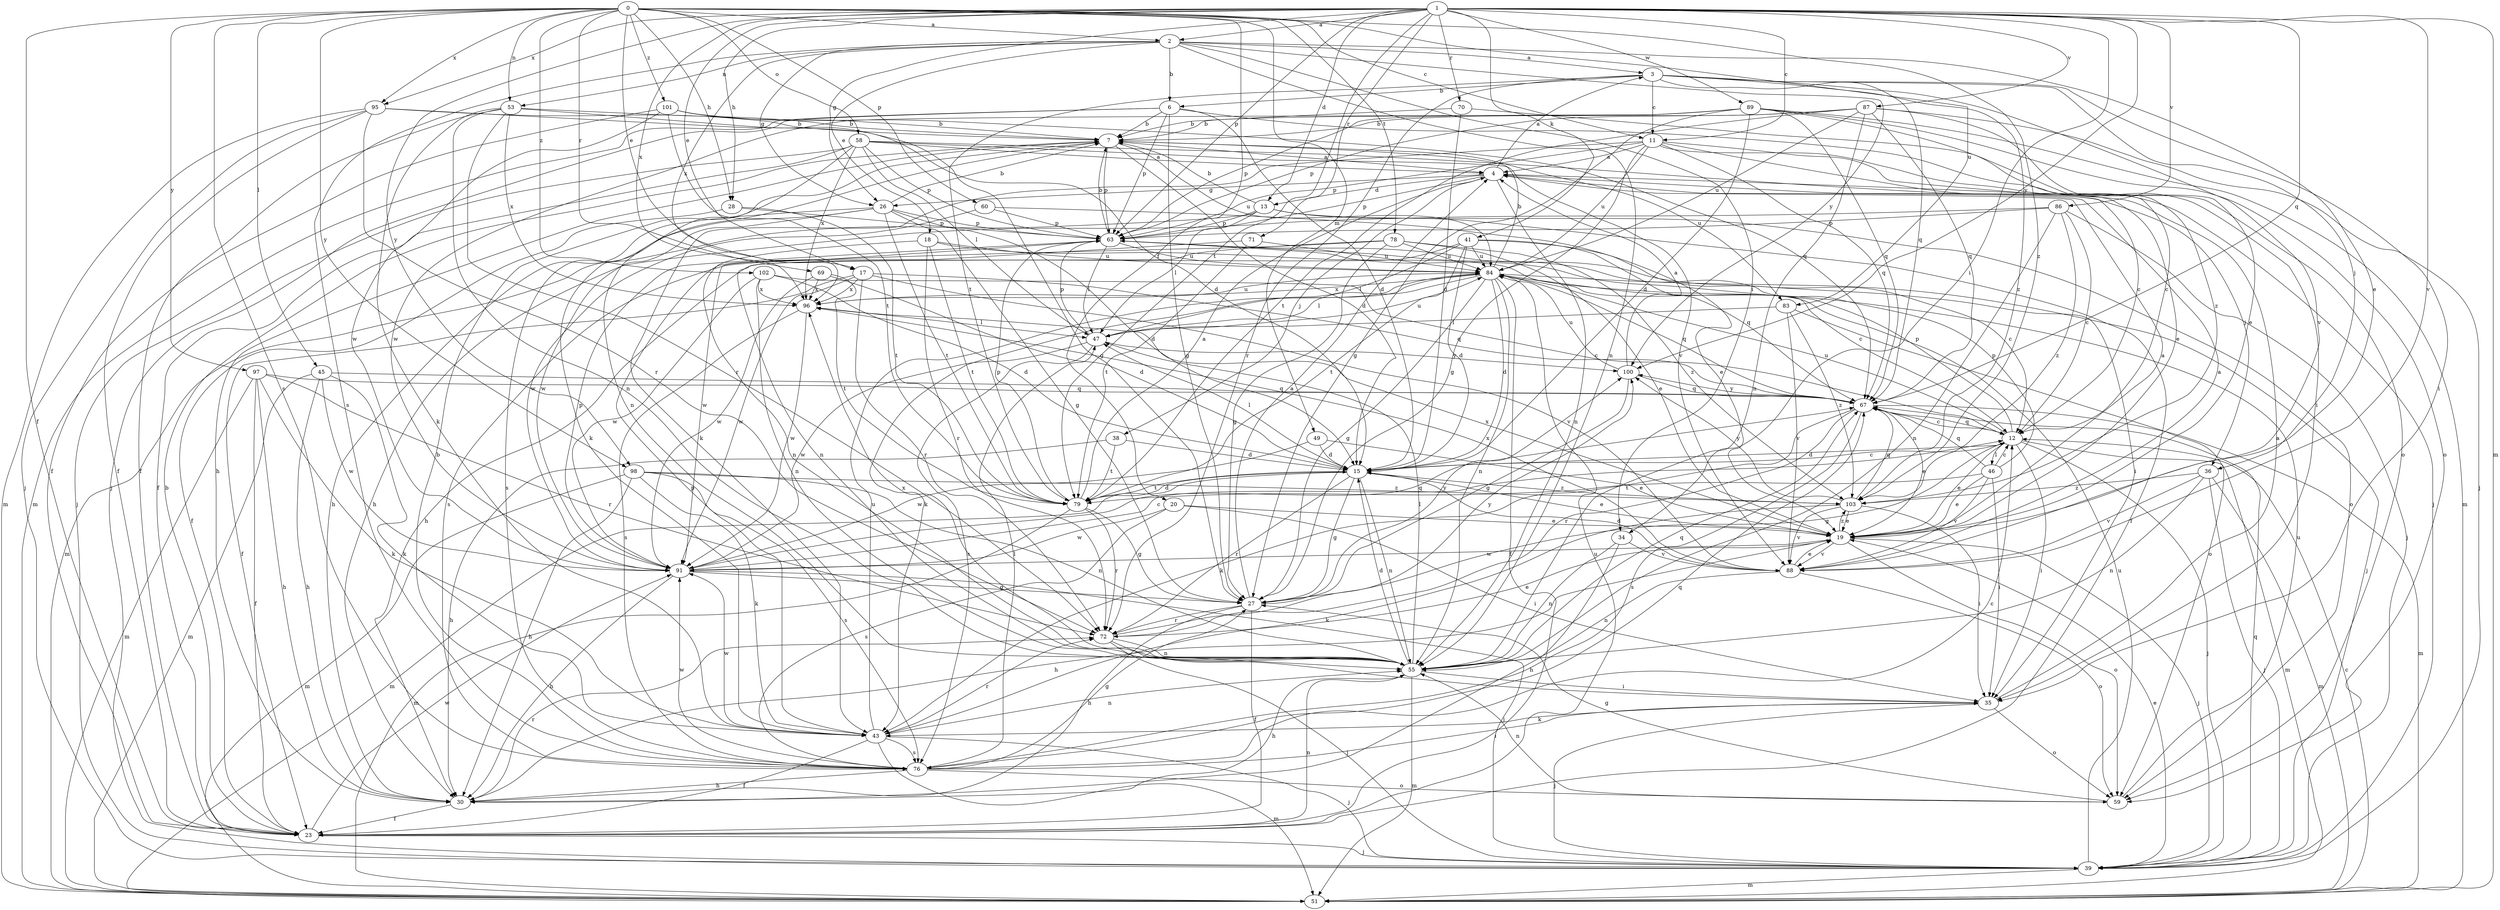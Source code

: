 strict digraph  {
0;
1;
2;
3;
4;
6;
7;
11;
12;
13;
15;
17;
18;
19;
20;
23;
26;
27;
28;
30;
34;
35;
36;
38;
39;
41;
43;
45;
46;
47;
49;
51;
53;
55;
58;
59;
60;
63;
67;
69;
70;
71;
72;
76;
78;
79;
83;
84;
86;
87;
88;
89;
91;
95;
96;
97;
98;
100;
101;
102;
103;
0 -> 2  [label=a];
0 -> 11  [label=c];
0 -> 17  [label=e];
0 -> 20  [label=f];
0 -> 23  [label=f];
0 -> 28  [label=h];
0 -> 45  [label=l];
0 -> 49  [label=m];
0 -> 53  [label=n];
0 -> 58  [label=o];
0 -> 60  [label=p];
0 -> 69  [label=r];
0 -> 76  [label=s];
0 -> 78  [label=t];
0 -> 83  [label=u];
0 -> 95  [label=x];
0 -> 97  [label=y];
0 -> 98  [label=y];
0 -> 101  [label=z];
0 -> 102  [label=z];
0 -> 103  [label=z];
1 -> 2  [label=a];
1 -> 11  [label=c];
1 -> 13  [label=d];
1 -> 17  [label=e];
1 -> 26  [label=g];
1 -> 28  [label=h];
1 -> 34  [label=i];
1 -> 41  [label=k];
1 -> 51  [label=m];
1 -> 63  [label=p];
1 -> 67  [label=q];
1 -> 70  [label=r];
1 -> 71  [label=r];
1 -> 79  [label=t];
1 -> 86  [label=v];
1 -> 87  [label=v];
1 -> 88  [label=v];
1 -> 89  [label=w];
1 -> 95  [label=x];
1 -> 96  [label=x];
1 -> 98  [label=y];
1 -> 100  [label=y];
2 -> 3  [label=a];
2 -> 6  [label=b];
2 -> 18  [label=e];
2 -> 19  [label=e];
2 -> 26  [label=g];
2 -> 34  [label=i];
2 -> 53  [label=n];
2 -> 55  [label=n];
2 -> 76  [label=s];
2 -> 96  [label=x];
2 -> 100  [label=y];
3 -> 6  [label=b];
3 -> 11  [label=c];
3 -> 35  [label=i];
3 -> 36  [label=j];
3 -> 67  [label=q];
3 -> 72  [label=r];
3 -> 79  [label=t];
3 -> 88  [label=v];
3 -> 103  [label=z];
4 -> 3  [label=a];
4 -> 13  [label=d];
4 -> 26  [label=g];
4 -> 36  [label=j];
4 -> 38  [label=j];
4 -> 55  [label=n];
4 -> 63  [label=p];
6 -> 7  [label=b];
6 -> 15  [label=d];
6 -> 27  [label=g];
6 -> 35  [label=i];
6 -> 39  [label=j];
6 -> 51  [label=m];
6 -> 63  [label=p];
7 -> 4  [label=a];
7 -> 15  [label=d];
7 -> 30  [label=h];
7 -> 43  [label=k];
7 -> 63  [label=p];
7 -> 83  [label=u];
7 -> 84  [label=u];
11 -> 4  [label=a];
11 -> 12  [label=c];
11 -> 19  [label=e];
11 -> 27  [label=g];
11 -> 39  [label=j];
11 -> 43  [label=k];
11 -> 63  [label=p];
11 -> 67  [label=q];
11 -> 84  [label=u];
12 -> 15  [label=d];
12 -> 19  [label=e];
12 -> 27  [label=g];
12 -> 35  [label=i];
12 -> 39  [label=j];
12 -> 46  [label=l];
12 -> 51  [label=m];
12 -> 63  [label=p];
12 -> 67  [label=q];
12 -> 84  [label=u];
13 -> 7  [label=b];
13 -> 23  [label=f];
13 -> 47  [label=l];
13 -> 51  [label=m];
13 -> 59  [label=o];
13 -> 63  [label=p];
15 -> 12  [label=c];
15 -> 19  [label=e];
15 -> 27  [label=g];
15 -> 47  [label=l];
15 -> 51  [label=m];
15 -> 55  [label=n];
15 -> 72  [label=r];
15 -> 79  [label=t];
15 -> 103  [label=z];
17 -> 23  [label=f];
17 -> 67  [label=q];
17 -> 72  [label=r];
17 -> 88  [label=v];
17 -> 91  [label=w];
17 -> 96  [label=x];
18 -> 12  [label=c];
18 -> 55  [label=n];
18 -> 72  [label=r];
18 -> 79  [label=t];
18 -> 84  [label=u];
19 -> 4  [label=a];
19 -> 30  [label=h];
19 -> 39  [label=j];
19 -> 59  [label=o];
19 -> 88  [label=v];
19 -> 91  [label=w];
19 -> 96  [label=x];
19 -> 103  [label=z];
20 -> 19  [label=e];
20 -> 35  [label=i];
20 -> 76  [label=s];
20 -> 91  [label=w];
23 -> 7  [label=b];
23 -> 39  [label=j];
23 -> 55  [label=n];
23 -> 84  [label=u];
23 -> 91  [label=w];
26 -> 7  [label=b];
26 -> 15  [label=d];
26 -> 27  [label=g];
26 -> 30  [label=h];
26 -> 63  [label=p];
26 -> 76  [label=s];
26 -> 79  [label=t];
26 -> 91  [label=w];
27 -> 4  [label=a];
27 -> 23  [label=f];
27 -> 30  [label=h];
27 -> 72  [label=r];
27 -> 100  [label=y];
28 -> 23  [label=f];
28 -> 63  [label=p];
28 -> 79  [label=t];
30 -> 23  [label=f];
30 -> 72  [label=r];
34 -> 30  [label=h];
34 -> 55  [label=n];
34 -> 88  [label=v];
35 -> 4  [label=a];
35 -> 39  [label=j];
35 -> 43  [label=k];
35 -> 59  [label=o];
36 -> 39  [label=j];
36 -> 51  [label=m];
36 -> 55  [label=n];
36 -> 88  [label=v];
36 -> 103  [label=z];
38 -> 15  [label=d];
38 -> 30  [label=h];
38 -> 79  [label=t];
39 -> 19  [label=e];
39 -> 51  [label=m];
39 -> 67  [label=q];
39 -> 84  [label=u];
41 -> 12  [label=c];
41 -> 15  [label=d];
41 -> 30  [label=h];
41 -> 47  [label=l];
41 -> 67  [label=q];
41 -> 79  [label=t];
41 -> 84  [label=u];
43 -> 23  [label=f];
43 -> 39  [label=j];
43 -> 51  [label=m];
43 -> 55  [label=n];
43 -> 63  [label=p];
43 -> 72  [label=r];
43 -> 76  [label=s];
43 -> 84  [label=u];
43 -> 91  [label=w];
45 -> 30  [label=h];
45 -> 43  [label=k];
45 -> 51  [label=m];
45 -> 67  [label=q];
45 -> 91  [label=w];
46 -> 12  [label=c];
46 -> 19  [label=e];
46 -> 35  [label=i];
46 -> 63  [label=p];
46 -> 67  [label=q];
46 -> 79  [label=t];
46 -> 88  [label=v];
47 -> 63  [label=p];
47 -> 76  [label=s];
47 -> 84  [label=u];
47 -> 91  [label=w];
47 -> 100  [label=y];
49 -> 15  [label=d];
49 -> 19  [label=e];
49 -> 91  [label=w];
51 -> 12  [label=c];
53 -> 7  [label=b];
53 -> 23  [label=f];
53 -> 27  [label=g];
53 -> 43  [label=k];
53 -> 55  [label=n];
53 -> 72  [label=r];
53 -> 96  [label=x];
55 -> 15  [label=d];
55 -> 30  [label=h];
55 -> 35  [label=i];
55 -> 47  [label=l];
55 -> 51  [label=m];
55 -> 67  [label=q];
55 -> 96  [label=x];
58 -> 4  [label=a];
58 -> 12  [label=c];
58 -> 23  [label=f];
58 -> 39  [label=j];
58 -> 47  [label=l];
58 -> 55  [label=n];
58 -> 63  [label=p];
58 -> 88  [label=v];
58 -> 96  [label=x];
59 -> 27  [label=g];
59 -> 55  [label=n];
59 -> 84  [label=u];
60 -> 19  [label=e];
60 -> 63  [label=p];
60 -> 91  [label=w];
63 -> 7  [label=b];
63 -> 35  [label=i];
63 -> 47  [label=l];
63 -> 84  [label=u];
67 -> 12  [label=c];
67 -> 19  [label=e];
67 -> 43  [label=k];
67 -> 51  [label=m];
67 -> 72  [label=r];
67 -> 76  [label=s];
67 -> 100  [label=y];
69 -> 15  [label=d];
69 -> 79  [label=t];
69 -> 91  [label=w];
69 -> 96  [label=x];
70 -> 7  [label=b];
70 -> 15  [label=d];
70 -> 59  [label=o];
71 -> 79  [label=t];
71 -> 84  [label=u];
71 -> 91  [label=w];
72 -> 19  [label=e];
72 -> 35  [label=i];
72 -> 39  [label=j];
72 -> 55  [label=n];
72 -> 100  [label=y];
76 -> 7  [label=b];
76 -> 12  [label=c];
76 -> 27  [label=g];
76 -> 30  [label=h];
76 -> 35  [label=i];
76 -> 47  [label=l];
76 -> 59  [label=o];
76 -> 67  [label=q];
76 -> 91  [label=w];
78 -> 19  [label=e];
78 -> 27  [label=g];
78 -> 55  [label=n];
78 -> 76  [label=s];
78 -> 84  [label=u];
78 -> 103  [label=z];
79 -> 4  [label=a];
79 -> 15  [label=d];
79 -> 27  [label=g];
79 -> 51  [label=m];
79 -> 63  [label=p];
79 -> 72  [label=r];
83 -> 47  [label=l];
83 -> 59  [label=o];
83 -> 88  [label=v];
83 -> 103  [label=z];
84 -> 7  [label=b];
84 -> 15  [label=d];
84 -> 23  [label=f];
84 -> 27  [label=g];
84 -> 39  [label=j];
84 -> 43  [label=k];
84 -> 47  [label=l];
84 -> 55  [label=n];
84 -> 67  [label=q];
84 -> 96  [label=x];
86 -> 12  [label=c];
86 -> 30  [label=h];
86 -> 39  [label=j];
86 -> 55  [label=n];
86 -> 63  [label=p];
86 -> 103  [label=z];
87 -> 7  [label=b];
87 -> 19  [label=e];
87 -> 39  [label=j];
87 -> 55  [label=n];
87 -> 63  [label=p];
87 -> 67  [label=q];
87 -> 79  [label=t];
87 -> 84  [label=u];
88 -> 4  [label=a];
88 -> 15  [label=d];
88 -> 19  [label=e];
88 -> 55  [label=n];
88 -> 59  [label=o];
88 -> 96  [label=x];
89 -> 7  [label=b];
89 -> 15  [label=d];
89 -> 27  [label=g];
89 -> 51  [label=m];
89 -> 59  [label=o];
89 -> 63  [label=p];
89 -> 67  [label=q];
89 -> 91  [label=w];
89 -> 103  [label=z];
91 -> 12  [label=c];
91 -> 27  [label=g];
91 -> 30  [label=h];
91 -> 39  [label=j];
91 -> 63  [label=p];
91 -> 67  [label=q];
95 -> 7  [label=b];
95 -> 15  [label=d];
95 -> 23  [label=f];
95 -> 39  [label=j];
95 -> 51  [label=m];
95 -> 72  [label=r];
96 -> 47  [label=l];
96 -> 76  [label=s];
96 -> 84  [label=u];
96 -> 91  [label=w];
97 -> 23  [label=f];
97 -> 30  [label=h];
97 -> 43  [label=k];
97 -> 51  [label=m];
97 -> 67  [label=q];
97 -> 72  [label=r];
98 -> 30  [label=h];
98 -> 43  [label=k];
98 -> 51  [label=m];
98 -> 55  [label=n];
98 -> 76  [label=s];
98 -> 103  [label=z];
100 -> 4  [label=a];
100 -> 27  [label=g];
100 -> 67  [label=q];
100 -> 84  [label=u];
101 -> 7  [label=b];
101 -> 23  [label=f];
101 -> 67  [label=q];
101 -> 79  [label=t];
101 -> 91  [label=w];
102 -> 12  [label=c];
102 -> 15  [label=d];
102 -> 55  [label=n];
102 -> 91  [label=w];
102 -> 96  [label=x];
103 -> 19  [label=e];
103 -> 35  [label=i];
103 -> 43  [label=k];
103 -> 67  [label=q];
103 -> 88  [label=v];
103 -> 100  [label=y];
}
